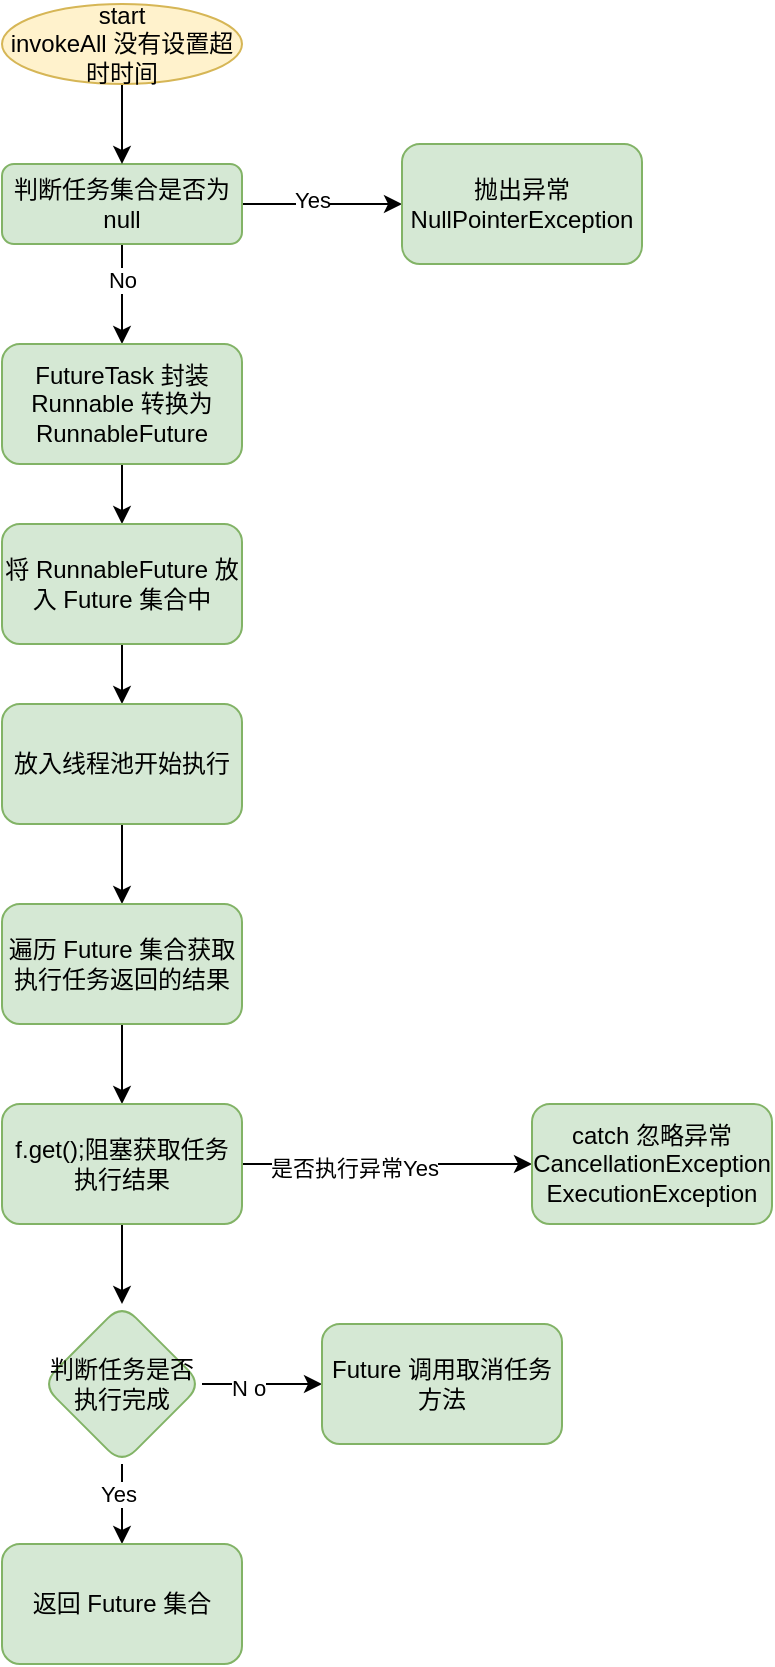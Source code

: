 <mxfile version="20.2.3" type="github"><diagram id="cza2FtzeK0P-6kGZd35n" name="第 1 页"><mxGraphModel dx="1366" dy="877" grid="1" gridSize="10" guides="1" tooltips="1" connect="1" arrows="1" fold="1" page="1" pageScale="1" pageWidth="827" pageHeight="1169" math="0" shadow="0"><root><mxCell id="0"/><mxCell id="1" parent="0"/><mxCell id="cgWmIFjswiyeb0cbT2T6-8" value="" style="edgeStyle=orthogonalEdgeStyle;rounded=0;orthogonalLoop=1;jettySize=auto;html=1;" edge="1" parent="1" source="cgWmIFjswiyeb0cbT2T6-2" target="cgWmIFjswiyeb0cbT2T6-7"><mxGeometry relative="1" as="geometry"/></mxCell><mxCell id="cgWmIFjswiyeb0cbT2T6-9" value="Yes" style="edgeLabel;html=1;align=center;verticalAlign=middle;resizable=0;points=[];" vertex="1" connectable="0" parent="cgWmIFjswiyeb0cbT2T6-8"><mxGeometry x="-0.13" y="2" relative="1" as="geometry"><mxPoint as="offset"/></mxGeometry></mxCell><mxCell id="cgWmIFjswiyeb0cbT2T6-11" value="" style="edgeStyle=orthogonalEdgeStyle;rounded=0;orthogonalLoop=1;jettySize=auto;html=1;" edge="1" parent="1" source="cgWmIFjswiyeb0cbT2T6-2" target="cgWmIFjswiyeb0cbT2T6-10"><mxGeometry relative="1" as="geometry"/></mxCell><mxCell id="cgWmIFjswiyeb0cbT2T6-12" value="No" style="edgeLabel;html=1;align=center;verticalAlign=middle;resizable=0;points=[];" vertex="1" connectable="0" parent="cgWmIFjswiyeb0cbT2T6-11"><mxGeometry x="-0.29" relative="1" as="geometry"><mxPoint as="offset"/></mxGeometry></mxCell><mxCell id="cgWmIFjswiyeb0cbT2T6-2" value="判断任务集合是否为 null" style="rounded=1;whiteSpace=wrap;html=1;fillColor=#d5e8d4;strokeColor=#82b366;" vertex="1" parent="1"><mxGeometry x="240" y="150" width="120" height="40" as="geometry"/></mxCell><mxCell id="cgWmIFjswiyeb0cbT2T6-6" style="edgeStyle=orthogonalEdgeStyle;rounded=0;orthogonalLoop=1;jettySize=auto;html=1;exitX=0.5;exitY=1;exitDx=0;exitDy=0;entryX=0.5;entryY=0;entryDx=0;entryDy=0;" edge="1" parent="1" source="cgWmIFjswiyeb0cbT2T6-4" target="cgWmIFjswiyeb0cbT2T6-2"><mxGeometry relative="1" as="geometry"/></mxCell><mxCell id="cgWmIFjswiyeb0cbT2T6-4" value="start&lt;br&gt;invokeAll 没有设置超时时间" style="ellipse;whiteSpace=wrap;html=1;fillColor=#fff2cc;strokeColor=#d6b656;" vertex="1" parent="1"><mxGeometry x="240" y="70" width="120" height="40" as="geometry"/></mxCell><mxCell id="cgWmIFjswiyeb0cbT2T6-7" value="抛出异常NullPointerException" style="whiteSpace=wrap;html=1;fillColor=#d5e8d4;strokeColor=#82b366;rounded=1;" vertex="1" parent="1"><mxGeometry x="440" y="140" width="120" height="60" as="geometry"/></mxCell><mxCell id="cgWmIFjswiyeb0cbT2T6-14" value="" style="edgeStyle=orthogonalEdgeStyle;rounded=0;orthogonalLoop=1;jettySize=auto;html=1;" edge="1" parent="1" source="cgWmIFjswiyeb0cbT2T6-10" target="cgWmIFjswiyeb0cbT2T6-13"><mxGeometry relative="1" as="geometry"/></mxCell><mxCell id="cgWmIFjswiyeb0cbT2T6-10" value="FutureTask 封装 Runnable 转换为RunnableFuture" style="whiteSpace=wrap;html=1;fillColor=#d5e8d4;strokeColor=#82b366;rounded=1;" vertex="1" parent="1"><mxGeometry x="240" y="240" width="120" height="60" as="geometry"/></mxCell><mxCell id="cgWmIFjswiyeb0cbT2T6-16" value="" style="edgeStyle=orthogonalEdgeStyle;rounded=0;orthogonalLoop=1;jettySize=auto;html=1;" edge="1" parent="1" source="cgWmIFjswiyeb0cbT2T6-13" target="cgWmIFjswiyeb0cbT2T6-15"><mxGeometry relative="1" as="geometry"/></mxCell><mxCell id="cgWmIFjswiyeb0cbT2T6-13" value="将 RunnableFuture 放入 Future 集合中" style="whiteSpace=wrap;html=1;fillColor=#d5e8d4;strokeColor=#82b366;rounded=1;" vertex="1" parent="1"><mxGeometry x="240" y="330" width="120" height="60" as="geometry"/></mxCell><mxCell id="cgWmIFjswiyeb0cbT2T6-18" value="" style="edgeStyle=orthogonalEdgeStyle;rounded=0;orthogonalLoop=1;jettySize=auto;html=1;" edge="1" parent="1" source="cgWmIFjswiyeb0cbT2T6-15" target="cgWmIFjswiyeb0cbT2T6-17"><mxGeometry relative="1" as="geometry"/></mxCell><mxCell id="cgWmIFjswiyeb0cbT2T6-15" value="放入线程池开始执行" style="whiteSpace=wrap;html=1;fillColor=#d5e8d4;strokeColor=#82b366;rounded=1;" vertex="1" parent="1"><mxGeometry x="240" y="420" width="120" height="60" as="geometry"/></mxCell><mxCell id="cgWmIFjswiyeb0cbT2T6-20" value="" style="edgeStyle=orthogonalEdgeStyle;rounded=0;orthogonalLoop=1;jettySize=auto;html=1;" edge="1" parent="1" source="cgWmIFjswiyeb0cbT2T6-17" target="cgWmIFjswiyeb0cbT2T6-19"><mxGeometry relative="1" as="geometry"/></mxCell><mxCell id="cgWmIFjswiyeb0cbT2T6-17" value="遍历 Future 集合获取执行任务返回的结果" style="whiteSpace=wrap;html=1;fillColor=#d5e8d4;strokeColor=#82b366;rounded=1;" vertex="1" parent="1"><mxGeometry x="240" y="520" width="120" height="60" as="geometry"/></mxCell><mxCell id="cgWmIFjswiyeb0cbT2T6-22" value="" style="edgeStyle=orthogonalEdgeStyle;rounded=0;orthogonalLoop=1;jettySize=auto;html=1;" edge="1" parent="1" source="cgWmIFjswiyeb0cbT2T6-19" target="cgWmIFjswiyeb0cbT2T6-21"><mxGeometry relative="1" as="geometry"/></mxCell><mxCell id="cgWmIFjswiyeb0cbT2T6-23" value="是否执行异常Yes" style="edgeLabel;html=1;align=center;verticalAlign=middle;resizable=0;points=[];" vertex="1" connectable="0" parent="cgWmIFjswiyeb0cbT2T6-22"><mxGeometry x="-0.235" y="-2" relative="1" as="geometry"><mxPoint as="offset"/></mxGeometry></mxCell><mxCell id="cgWmIFjswiyeb0cbT2T6-27" value="" style="edgeStyle=orthogonalEdgeStyle;rounded=0;orthogonalLoop=1;jettySize=auto;html=1;" edge="1" parent="1" source="cgWmIFjswiyeb0cbT2T6-19" target="cgWmIFjswiyeb0cbT2T6-26"><mxGeometry relative="1" as="geometry"/></mxCell><mxCell id="cgWmIFjswiyeb0cbT2T6-19" value="f.get();阻塞获取任务执行结果" style="whiteSpace=wrap;html=1;fillColor=#d5e8d4;strokeColor=#82b366;rounded=1;" vertex="1" parent="1"><mxGeometry x="240" y="620" width="120" height="60" as="geometry"/></mxCell><mxCell id="cgWmIFjswiyeb0cbT2T6-21" value="catch 忽略异常&lt;br&gt;CancellationException&lt;br&gt;ExecutionException" style="whiteSpace=wrap;html=1;fillColor=#d5e8d4;strokeColor=#82b366;rounded=1;" vertex="1" parent="1"><mxGeometry x="505" y="620" width="120" height="60" as="geometry"/></mxCell><mxCell id="cgWmIFjswiyeb0cbT2T6-29" value="" style="edgeStyle=orthogonalEdgeStyle;rounded=0;orthogonalLoop=1;jettySize=auto;html=1;" edge="1" parent="1" source="cgWmIFjswiyeb0cbT2T6-26" target="cgWmIFjswiyeb0cbT2T6-28"><mxGeometry relative="1" as="geometry"/></mxCell><mxCell id="cgWmIFjswiyeb0cbT2T6-30" value="Yes" style="edgeLabel;html=1;align=center;verticalAlign=middle;resizable=0;points=[];" vertex="1" connectable="0" parent="cgWmIFjswiyeb0cbT2T6-29"><mxGeometry x="-0.261" y="-2" relative="1" as="geometry"><mxPoint as="offset"/></mxGeometry></mxCell><mxCell id="cgWmIFjswiyeb0cbT2T6-32" value="" style="edgeStyle=orthogonalEdgeStyle;rounded=0;orthogonalLoop=1;jettySize=auto;html=1;" edge="1" parent="1" source="cgWmIFjswiyeb0cbT2T6-26" target="cgWmIFjswiyeb0cbT2T6-31"><mxGeometry relative="1" as="geometry"/></mxCell><mxCell id="cgWmIFjswiyeb0cbT2T6-33" value="N o" style="edgeLabel;html=1;align=center;verticalAlign=middle;resizable=0;points=[];" vertex="1" connectable="0" parent="cgWmIFjswiyeb0cbT2T6-32"><mxGeometry x="-0.226" y="-2" relative="1" as="geometry"><mxPoint as="offset"/></mxGeometry></mxCell><mxCell id="cgWmIFjswiyeb0cbT2T6-26" value="判断任务是否执行完成" style="rhombus;whiteSpace=wrap;html=1;fillColor=#d5e8d4;strokeColor=#82b366;rounded=1;" vertex="1" parent="1"><mxGeometry x="260" y="720" width="80" height="80" as="geometry"/></mxCell><mxCell id="cgWmIFjswiyeb0cbT2T6-28" value="返回 Future 集合" style="whiteSpace=wrap;html=1;fillColor=#d5e8d4;strokeColor=#82b366;rounded=1;" vertex="1" parent="1"><mxGeometry x="240" y="840" width="120" height="60" as="geometry"/></mxCell><mxCell id="cgWmIFjswiyeb0cbT2T6-31" value="Future 调用取消任务方法" style="whiteSpace=wrap;html=1;fillColor=#d5e8d4;strokeColor=#82b366;rounded=1;" vertex="1" parent="1"><mxGeometry x="400" y="730" width="120" height="60" as="geometry"/></mxCell></root></mxGraphModel></diagram></mxfile>